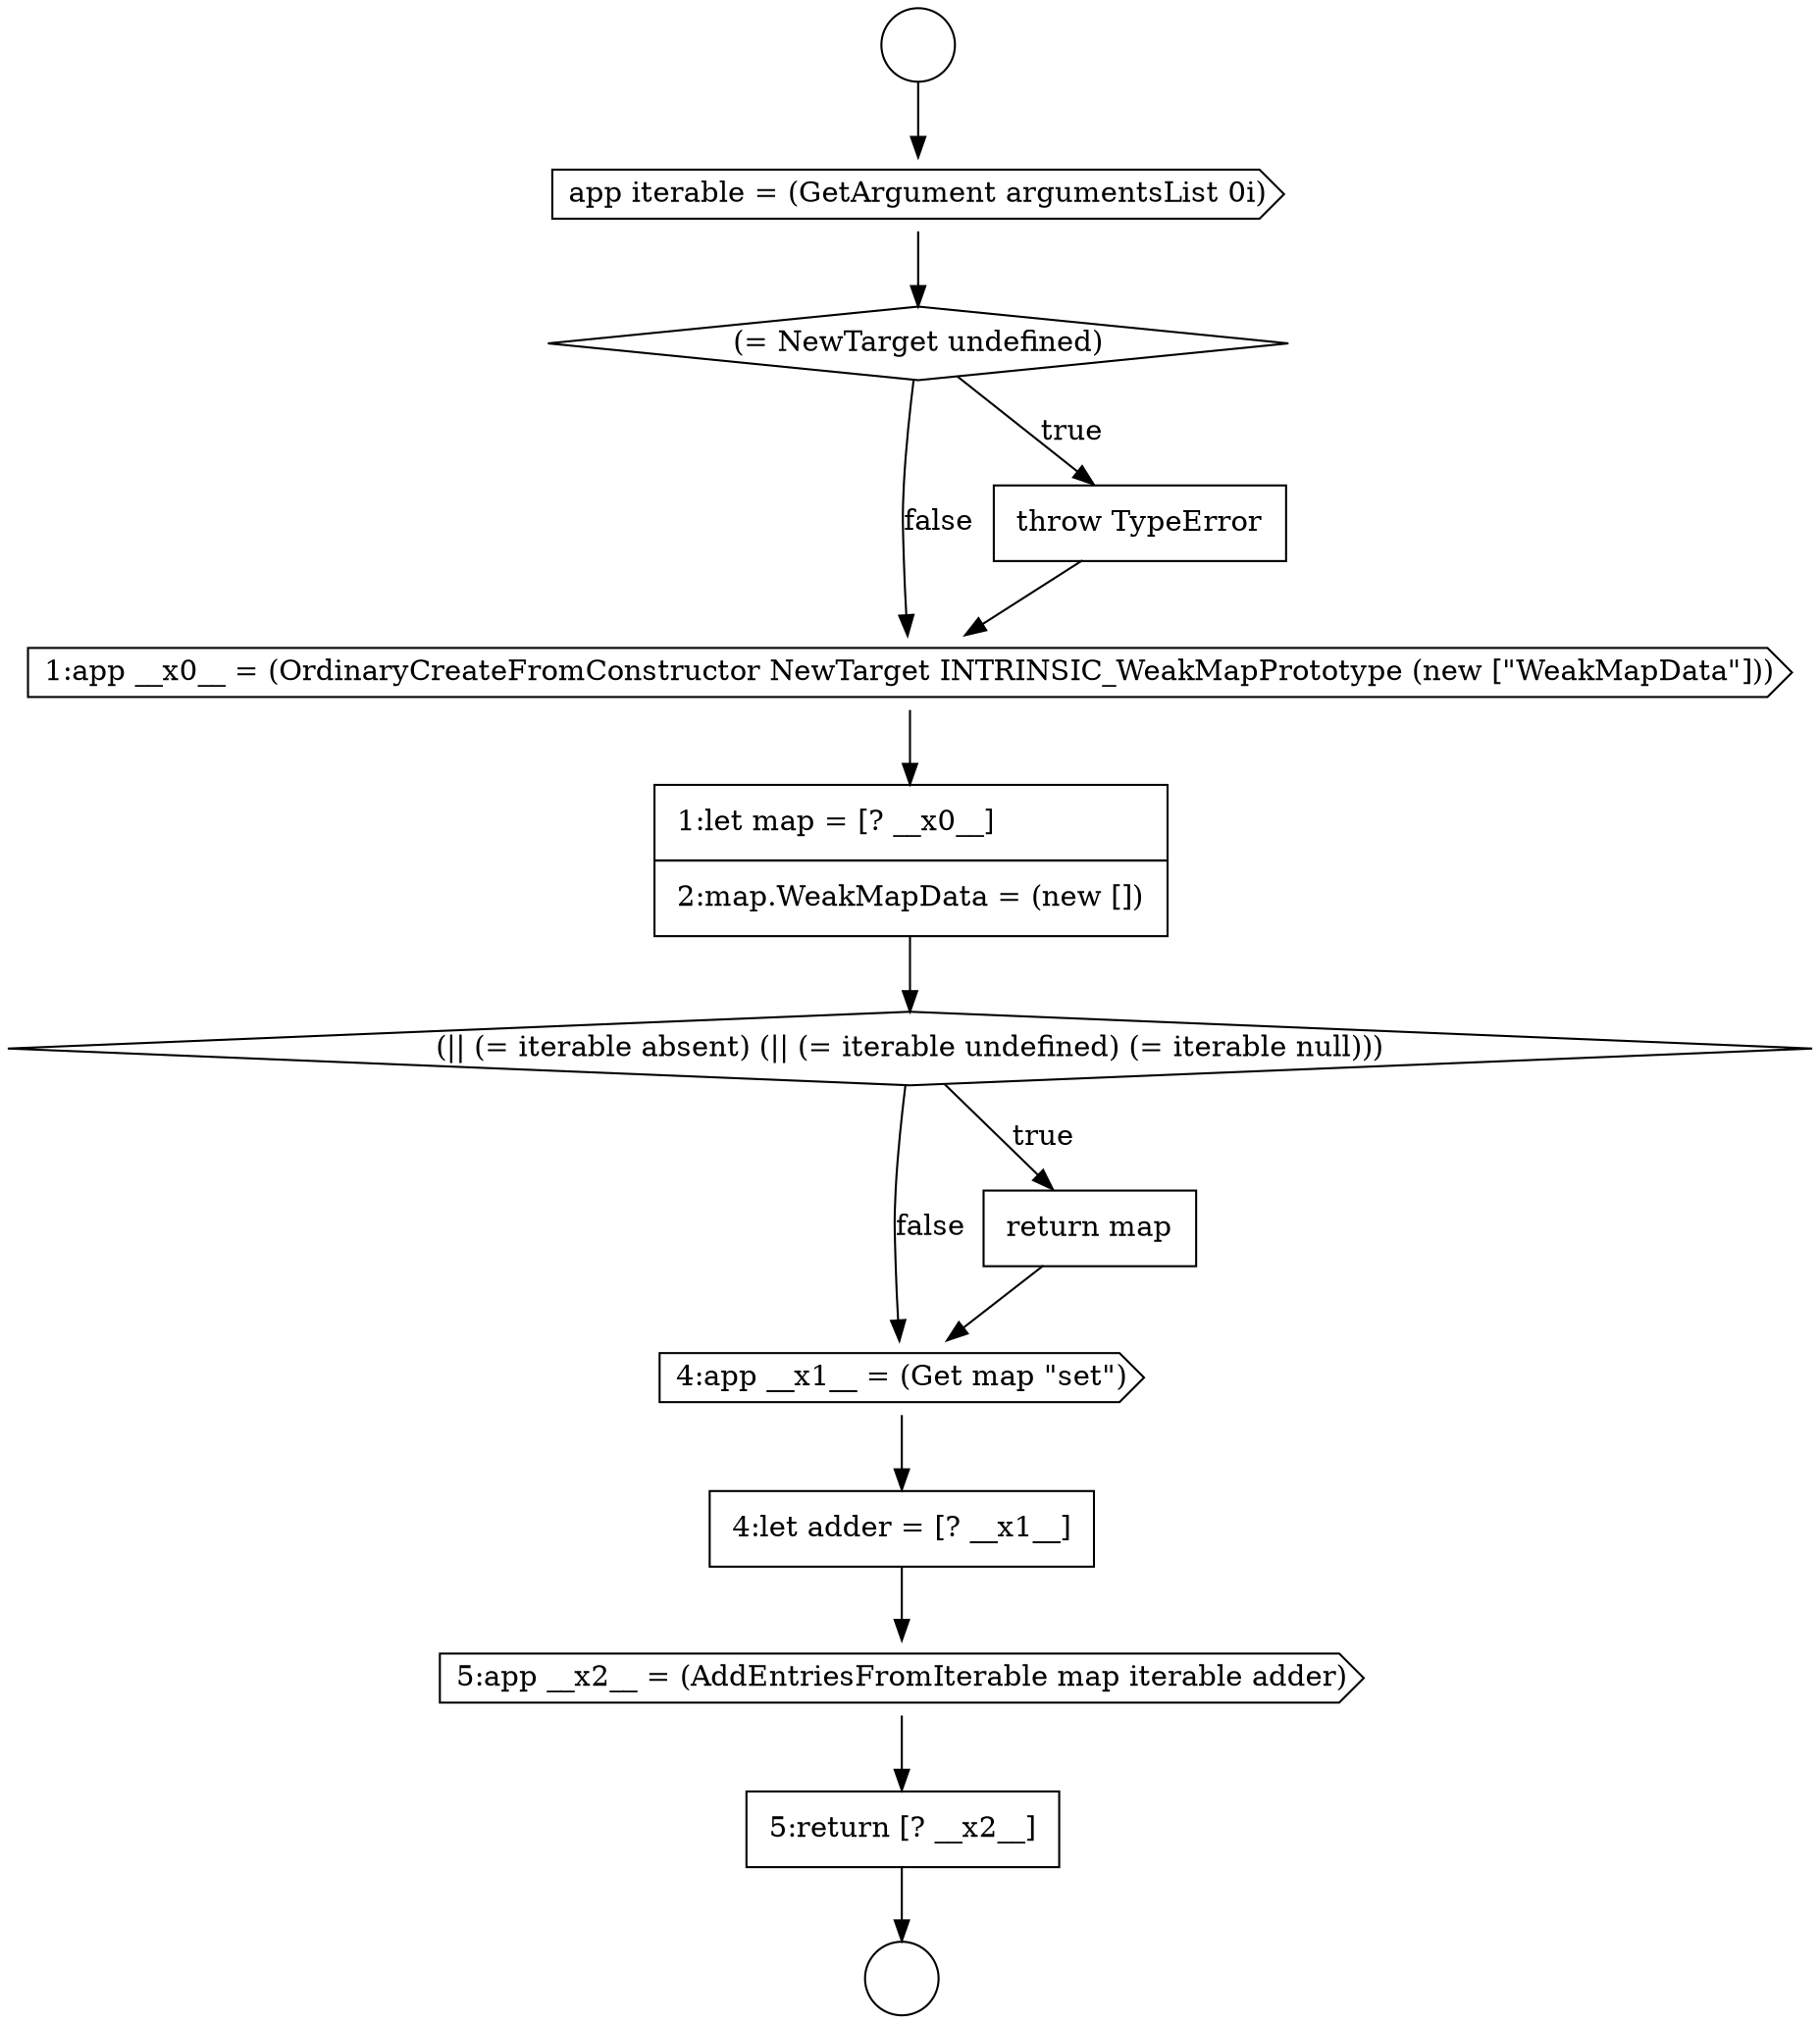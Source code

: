 digraph {
  node0 [shape=circle label=" " color="black" fillcolor="white" style=filled]
  node5 [shape=cds, label=<<font color="black">1:app __x0__ = (OrdinaryCreateFromConstructor NewTarget INTRINSIC_WeakMapPrototype (new [&quot;WeakMapData&quot;]))</font>> color="black" fillcolor="white" style=filled]
  node10 [shape=none, margin=0, label=<<font color="black">
    <table border="0" cellborder="1" cellspacing="0" cellpadding="10">
      <tr><td align="left">4:let adder = [? __x1__]</td></tr>
    </table>
  </font>> color="black" fillcolor="white" style=filled]
  node1 [shape=circle label=" " color="black" fillcolor="white" style=filled]
  node6 [shape=none, margin=0, label=<<font color="black">
    <table border="0" cellborder="1" cellspacing="0" cellpadding="10">
      <tr><td align="left">1:let map = [? __x0__]</td></tr>
      <tr><td align="left">2:map.WeakMapData = (new [])</td></tr>
    </table>
  </font>> color="black" fillcolor="white" style=filled]
  node9 [shape=cds, label=<<font color="black">4:app __x1__ = (Get map &quot;set&quot;)</font>> color="black" fillcolor="white" style=filled]
  node2 [shape=cds, label=<<font color="black">app iterable = (GetArgument argumentsList 0i)</font>> color="black" fillcolor="white" style=filled]
  node12 [shape=none, margin=0, label=<<font color="black">
    <table border="0" cellborder="1" cellspacing="0" cellpadding="10">
      <tr><td align="left">5:return [? __x2__]</td></tr>
    </table>
  </font>> color="black" fillcolor="white" style=filled]
  node7 [shape=diamond, label=<<font color="black">(|| (= iterable absent) (|| (= iterable undefined) (= iterable null)))</font>> color="black" fillcolor="white" style=filled]
  node3 [shape=diamond, label=<<font color="black">(= NewTarget undefined)</font>> color="black" fillcolor="white" style=filled]
  node11 [shape=cds, label=<<font color="black">5:app __x2__ = (AddEntriesFromIterable map iterable adder)</font>> color="black" fillcolor="white" style=filled]
  node8 [shape=none, margin=0, label=<<font color="black">
    <table border="0" cellborder="1" cellspacing="0" cellpadding="10">
      <tr><td align="left">return map</td></tr>
    </table>
  </font>> color="black" fillcolor="white" style=filled]
  node4 [shape=none, margin=0, label=<<font color="black">
    <table border="0" cellborder="1" cellspacing="0" cellpadding="10">
      <tr><td align="left">throw TypeError</td></tr>
    </table>
  </font>> color="black" fillcolor="white" style=filled]
  node5 -> node6 [ color="black"]
  node12 -> node1 [ color="black"]
  node11 -> node12 [ color="black"]
  node7 -> node8 [label=<<font color="black">true</font>> color="black"]
  node7 -> node9 [label=<<font color="black">false</font>> color="black"]
  node0 -> node2 [ color="black"]
  node6 -> node7 [ color="black"]
  node9 -> node10 [ color="black"]
  node10 -> node11 [ color="black"]
  node4 -> node5 [ color="black"]
  node8 -> node9 [ color="black"]
  node2 -> node3 [ color="black"]
  node3 -> node4 [label=<<font color="black">true</font>> color="black"]
  node3 -> node5 [label=<<font color="black">false</font>> color="black"]
}
